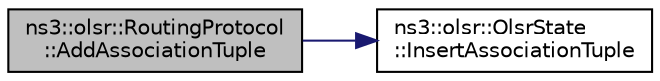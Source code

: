 digraph "ns3::olsr::RoutingProtocol::AddAssociationTuple"
{
 // LATEX_PDF_SIZE
  edge [fontname="Helvetica",fontsize="10",labelfontname="Helvetica",labelfontsize="10"];
  node [fontname="Helvetica",fontsize="10",shape=record];
  rankdir="LR";
  Node1 [label="ns3::olsr::RoutingProtocol\l::AddAssociationTuple",height=0.2,width=0.4,color="black", fillcolor="grey75", style="filled", fontcolor="black",tooltip="Adds a host network association tuple to the Association Set."];
  Node1 -> Node2 [color="midnightblue",fontsize="10",style="solid",fontname="Helvetica"];
  Node2 [label="ns3::olsr::OlsrState\l::InsertAssociationTuple",height=0.2,width=0.4,color="black", fillcolor="white", style="filled",URL="$classns3_1_1olsr_1_1_olsr_state.html#acee0d3280a41c1eba08ec454adfef3c5",tooltip="Inserts a known association tuple."];
}
